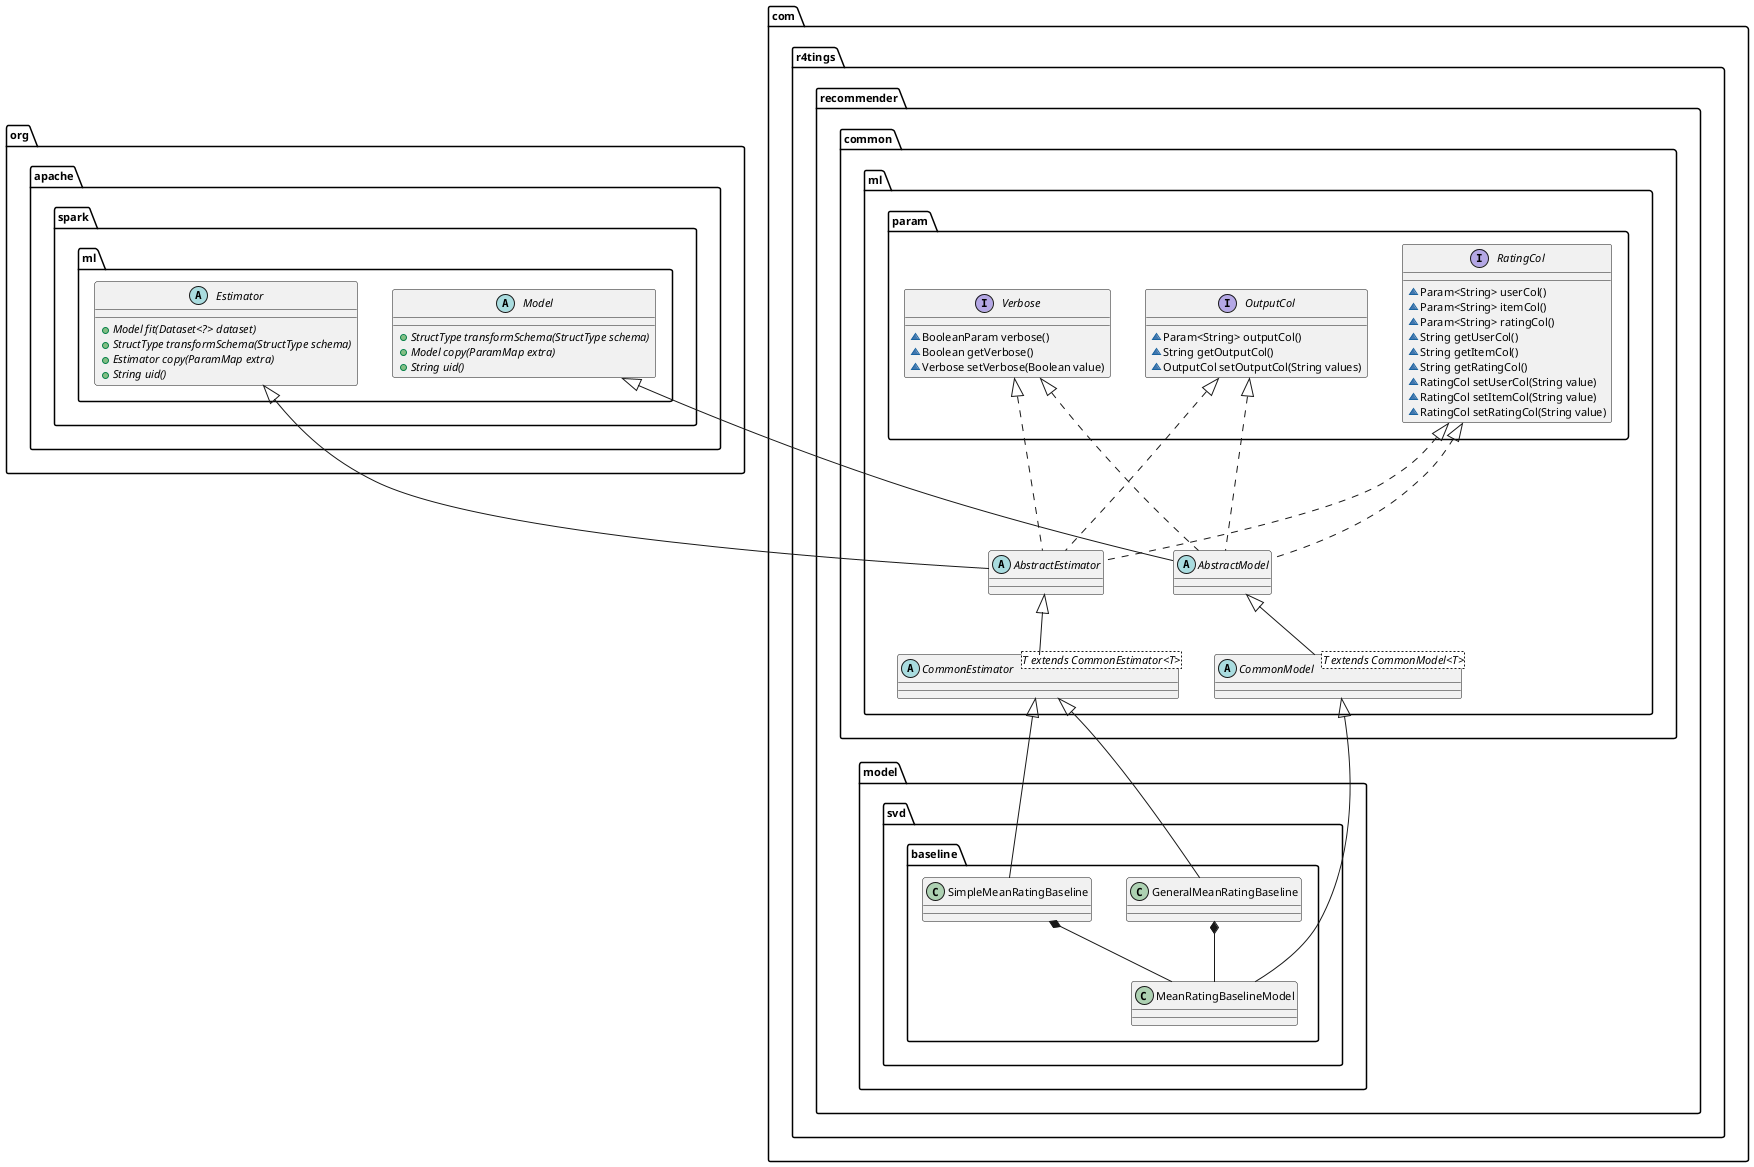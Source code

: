 @startuml

skinparam defaultFontName "D2Coding ligature"
skinparam defaultFontSize 11
'skinparam linetype polyline
'skinparam linetype ortho
'left to right direction

'title Association Rule Mining Recommender


abstract class org.apache.spark.ml.Estimator{
    + {abstract} Model fit(Dataset<?> dataset)
    + {abstract} StructType transformSchema(StructType schema)
    + {abstract} Estimator copy(ParamMap extra)
    + {abstract} String uid()
}

abstract class org.apache.spark.ml.Model{
    + {abstract} StructType transformSchema(StructType schema)
    + {abstract} Model copy(ParamMap extra)
    + {abstract} String uid()
}

org.apache.spark.ml.Model .[hidden]left. org.apache.spark.ml.Estimator


interface com.r4tings.recommender.common.ml.param.Verbose{
    ~ BooleanParam verbose()
    ~ Boolean getVerbose()
    ~ Verbose setVerbose(Boolean value)
}

interface com.r4tings.recommender.common.ml.param.OutputCol{
    ~ Param<String> outputCol()
    ~ String getOutputCol()
    ~ OutputCol setOutputCol(String values)
}

interface com.r4tings.recommender.common.ml.param.RatingCol{
    ~ Param<String> userCol()
    ~ Param<String> itemCol()
    ~ Param<String> ratingCol()
    ~ String getUserCol()
    ~ String getItemCol()
    ~ String getRatingCol()
    ~ RatingCol setUserCol(String value)
    ~ RatingCol setItemCol(String value)
    ~ RatingCol setRatingCol(String value)
}

com.r4tings.recommender.common.ml.param.OutputCol .[hidden]left. com.r4tings.recommender.common.ml.param.Verbose
com.r4tings.recommender.common.ml.param.RatingCol .[hidden]left. com.r4tings.recommender.common.ml.param.OutputCol


abstract class com.r4tings.recommender.common.ml.AbstractEstimator{

}

abstract class com.r4tings.recommender.common.ml.AbstractModel{

}

com.r4tings.recommender.common.ml.AbstractModel .[hidden]left. com.r4tings.recommender.common.ml.AbstractEstimator


org.apache.spark.ml.Estimator <|-- com.r4tings.recommender.common.ml.AbstractEstimator
org.apache.spark.ml.Model <|--- com.r4tings.recommender.common.ml.AbstractModel


com.r4tings.recommender.common.ml.param.Verbose <|.. com.r4tings.recommender.common.ml.AbstractEstimator
com.r4tings.recommender.common.ml.param.OutputCol <|.. com.r4tings.recommender.common.ml.AbstractEstimator
com.r4tings.recommender.common.ml.param.RatingCol <|... com.r4tings.recommender.common.ml.AbstractEstimator


com.r4tings.recommender.common.ml.param.Verbose <|.. com.r4tings.recommender.common.ml.AbstractModel
com.r4tings.recommender.common.ml.param.OutputCol <|.. com.r4tings.recommender.common.ml.AbstractModel
com.r4tings.recommender.common.ml.param.RatingCol <|.. com.r4tings.recommender.common.ml.AbstractModel


abstract class com.r4tings.recommender.common.ml.CommonEstimator<T extends CommonEstimator<T>>{

}

com.r4tings.recommender.common.ml.AbstractEstimator <|-- com.r4tings.recommender.common.ml.CommonEstimator

abstract class com.r4tings.recommender.common.ml.CommonModel<T extends CommonModel<T>>{

}

com.r4tings.recommender.common.ml.AbstractModel <|-- com.r4tings.recommender.common.ml.CommonModel


class com.r4tings.recommender.model.svd.baseline.GeneralMeanRatingBaseline{

}

class com.r4tings.recommender.model.svd.baseline.SimpleMeanRatingBaseline{

}


com.r4tings.recommender.common.ml.CommonEstimator <|-- com.r4tings.recommender.model.svd.baseline.SimpleMeanRatingBaseline

com.r4tings.recommender.common.ml.CommonEstimator <|-- com.r4tings.recommender.model.svd.baseline.GeneralMeanRatingBaseline


com.r4tings.recommender.common.ml.CommonModel <|-- com.r4tings.recommender.model.svd.baseline.MeanRatingBaselineModel


class com.r4tings.recommender.model.svd.baseline.MeanRatingBaselineModel{

}

com.r4tings.recommender.model.svd.baseline.SimpleMeanRatingBaseline *-- com.r4tings.recommender.model.svd.baseline.MeanRatingBaselineModel

com.r4tings.recommender.model.svd.baseline.GeneralMeanRatingBaseline *-- com.r4tings.recommender.model.svd.baseline.MeanRatingBaselineModel


@enduml
